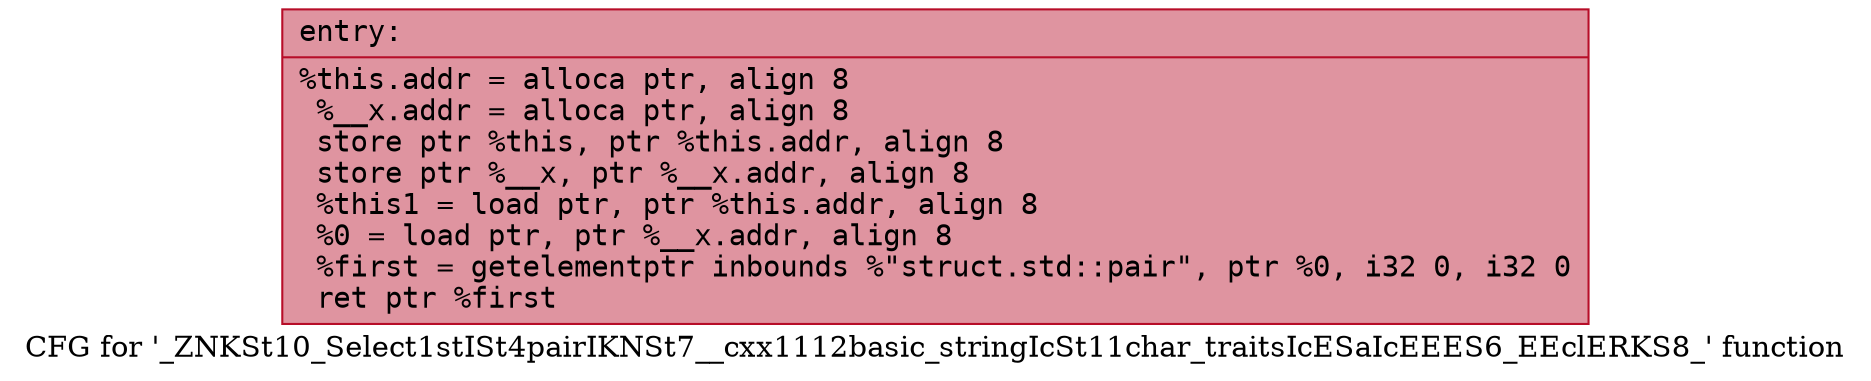 digraph "CFG for '_ZNKSt10_Select1stISt4pairIKNSt7__cxx1112basic_stringIcSt11char_traitsIcESaIcEEES6_EEclERKS8_' function" {
	label="CFG for '_ZNKSt10_Select1stISt4pairIKNSt7__cxx1112basic_stringIcSt11char_traitsIcESaIcEEES6_EEclERKS8_' function";

	Node0x55cf47c5e780 [shape=record,color="#b70d28ff", style=filled, fillcolor="#b70d2870" fontname="Courier",label="{entry:\l|  %this.addr = alloca ptr, align 8\l  %__x.addr = alloca ptr, align 8\l  store ptr %this, ptr %this.addr, align 8\l  store ptr %__x, ptr %__x.addr, align 8\l  %this1 = load ptr, ptr %this.addr, align 8\l  %0 = load ptr, ptr %__x.addr, align 8\l  %first = getelementptr inbounds %\"struct.std::pair\", ptr %0, i32 0, i32 0\l  ret ptr %first\l}"];
}
